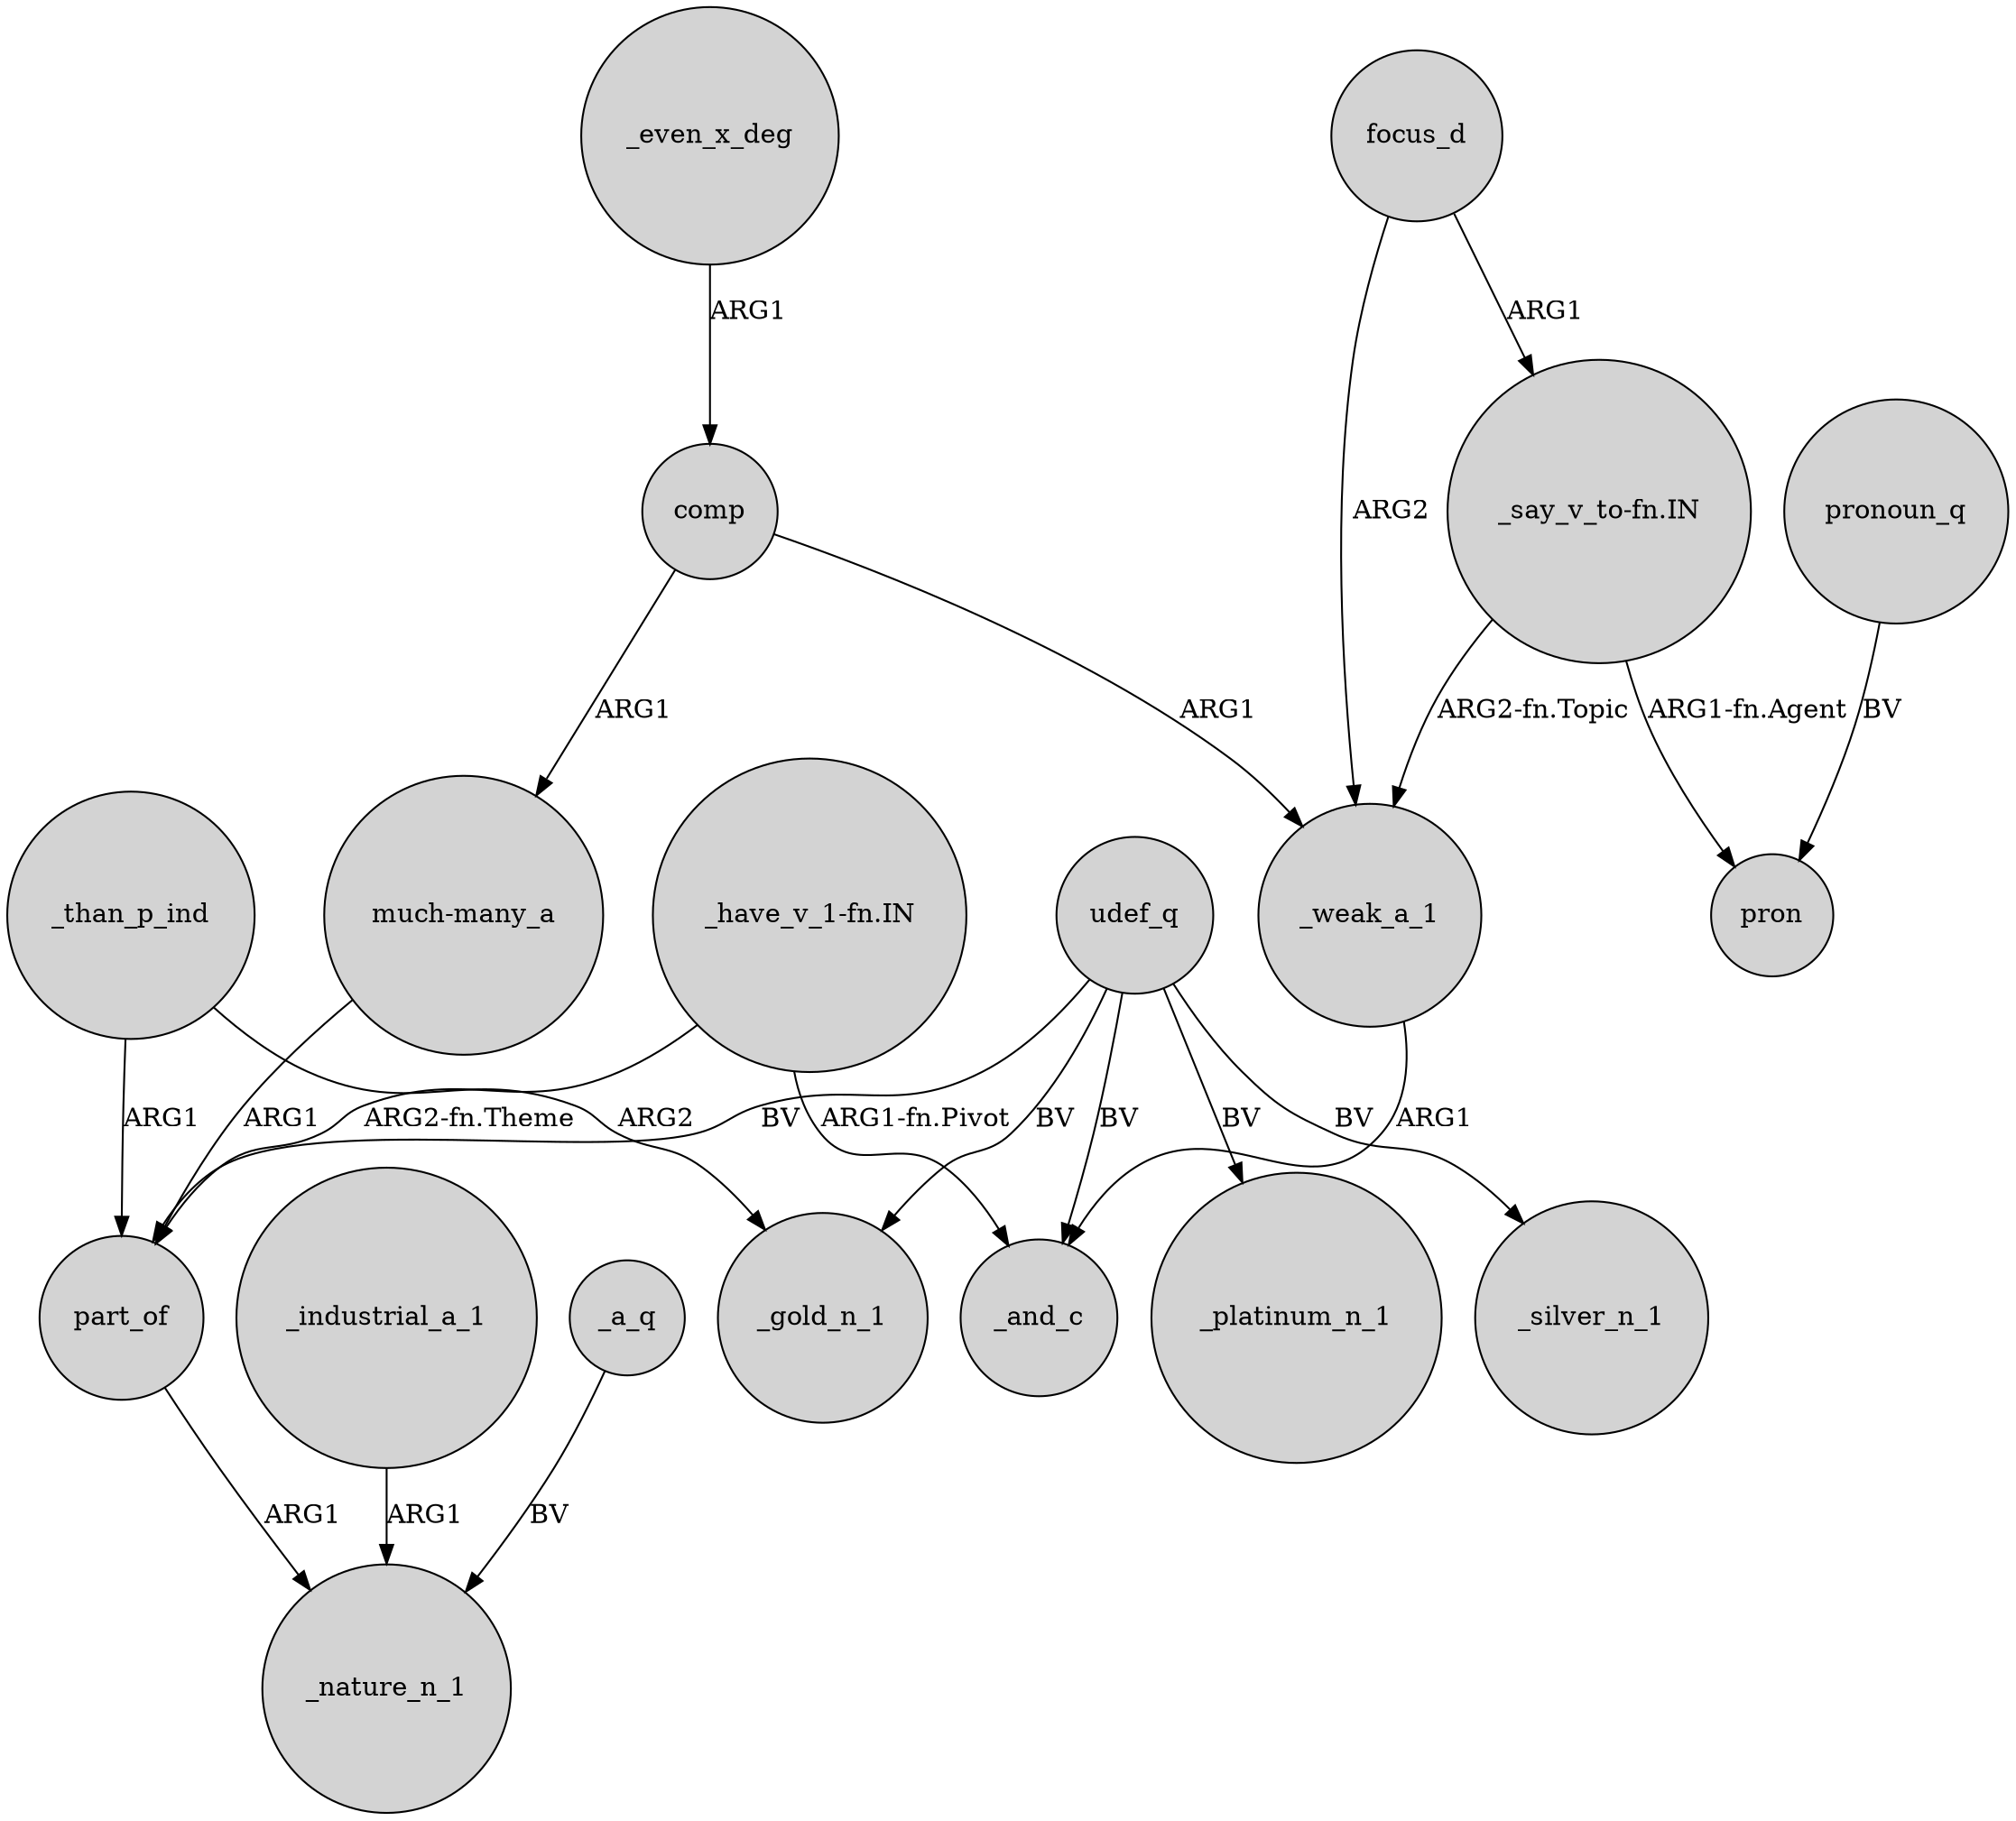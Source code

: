 digraph {
	node [shape=circle style=filled]
	udef_q -> part_of [label=BV]
	_than_p_ind -> part_of [label=ARG1]
	part_of -> _nature_n_1 [label=ARG1]
	"much-many_a" -> part_of [label=ARG1]
	"_say_v_to-fn.IN" -> _weak_a_1 [label="ARG2-fn.Topic"]
	"_have_v_1-fn.IN" -> part_of [label="ARG2-fn.Theme"]
	_industrial_a_1 -> _nature_n_1 [label=ARG1]
	_even_x_deg -> comp [label=ARG1]
	pronoun_q -> pron [label=BV]
	focus_d -> _weak_a_1 [label=ARG2]
	comp -> "much-many_a" [label=ARG1]
	"_have_v_1-fn.IN" -> _and_c [label="ARG1-fn.Pivot"]
	udef_q -> _gold_n_1 [label=BV]
	udef_q -> _platinum_n_1 [label=BV]
	_than_p_ind -> _gold_n_1 [label=ARG2]
	"_say_v_to-fn.IN" -> pron [label="ARG1-fn.Agent"]
	_a_q -> _nature_n_1 [label=BV]
	_weak_a_1 -> _and_c [label=ARG1]
	comp -> _weak_a_1 [label=ARG1]
	udef_q -> _and_c [label=BV]
	udef_q -> _silver_n_1 [label=BV]
	focus_d -> "_say_v_to-fn.IN" [label=ARG1]
}
